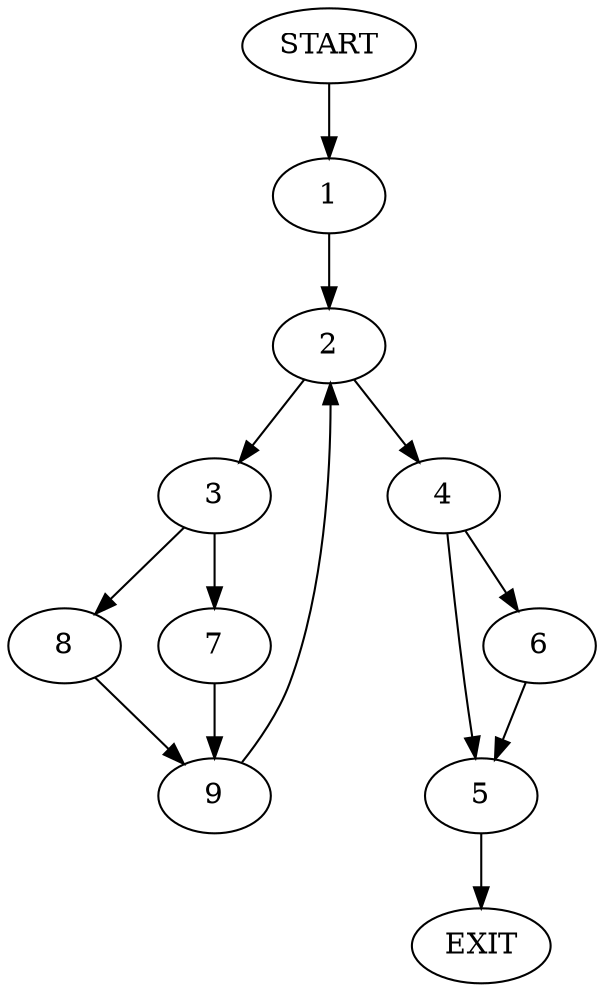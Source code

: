 digraph {
0 [label="START"];
1;
2;
3;
4;
5;
6;
7;
8;
9;
10 [label="EXIT"];
0 -> 1;
1 -> 2;
2 -> 3;
2 -> 4;
4 -> 5;
4 -> 6;
3 -> 7;
3 -> 8;
7 -> 9;
8 -> 9;
9 -> 2;
5 -> 10;
6 -> 5;
}